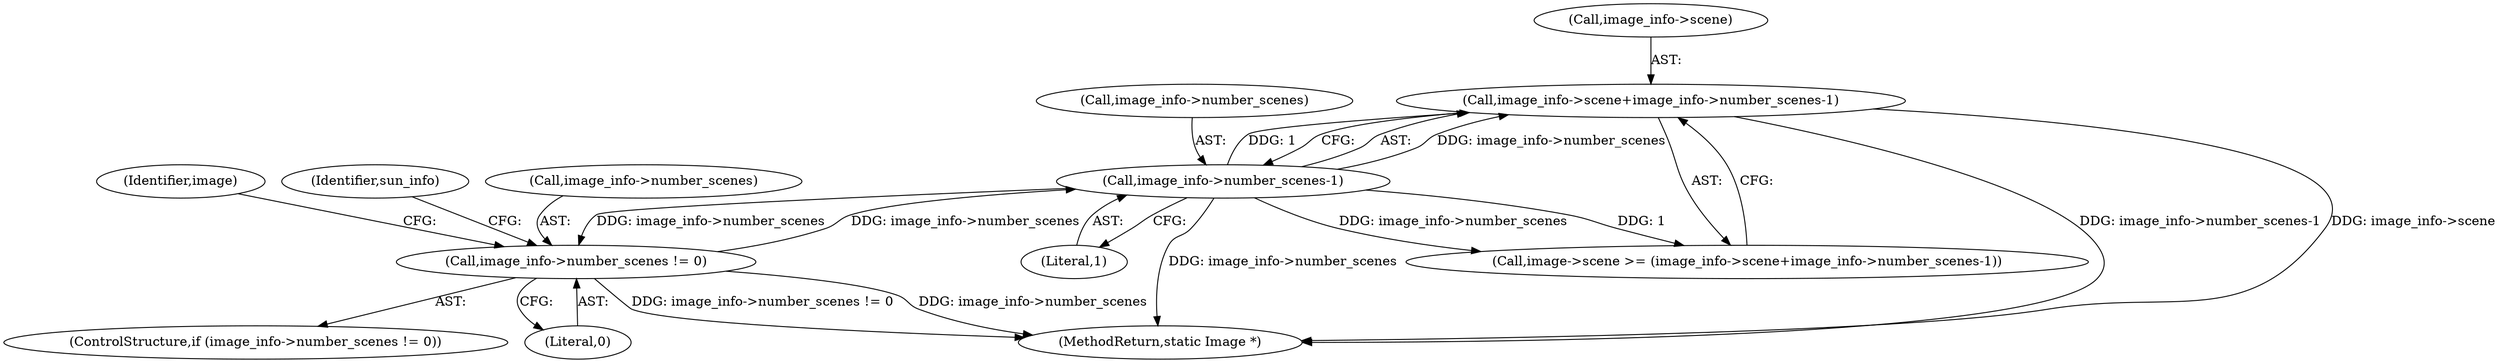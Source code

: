 digraph "0_ImageMagick_78f82d9d1c2944725a279acd573a22168dc6e22a@pointer" {
"1001654" [label="(Call,image_info->scene+image_info->number_scenes-1)"];
"1001658" [label="(Call,image_info->number_scenes-1)"];
"1001644" [label="(Call,image_info->number_scenes != 0)"];
"1001645" [label="(Call,image_info->number_scenes)"];
"1001727" [label="(MethodReturn,static Image *)"];
"1001643" [label="(ControlStructure,if (image_info->number_scenes != 0))"];
"1001644" [label="(Call,image_info->number_scenes != 0)"];
"1001658" [label="(Call,image_info->number_scenes-1)"];
"1001655" [label="(Call,image_info->scene)"];
"1001648" [label="(Literal,0)"];
"1001659" [label="(Call,image_info->number_scenes)"];
"1001662" [label="(Literal,1)"];
"1001652" [label="(Identifier,image)"];
"1001650" [label="(Call,image->scene >= (image_info->scene+image_info->number_scenes-1))"];
"1001666" [label="(Identifier,sun_info)"];
"1001654" [label="(Call,image_info->scene+image_info->number_scenes-1)"];
"1001654" -> "1001650"  [label="AST: "];
"1001654" -> "1001658"  [label="CFG: "];
"1001655" -> "1001654"  [label="AST: "];
"1001658" -> "1001654"  [label="AST: "];
"1001650" -> "1001654"  [label="CFG: "];
"1001654" -> "1001727"  [label="DDG: image_info->number_scenes-1"];
"1001654" -> "1001727"  [label="DDG: image_info->scene"];
"1001658" -> "1001654"  [label="DDG: image_info->number_scenes"];
"1001658" -> "1001654"  [label="DDG: 1"];
"1001658" -> "1001662"  [label="CFG: "];
"1001659" -> "1001658"  [label="AST: "];
"1001662" -> "1001658"  [label="AST: "];
"1001658" -> "1001727"  [label="DDG: image_info->number_scenes"];
"1001658" -> "1001644"  [label="DDG: image_info->number_scenes"];
"1001658" -> "1001650"  [label="DDG: image_info->number_scenes"];
"1001658" -> "1001650"  [label="DDG: 1"];
"1001644" -> "1001658"  [label="DDG: image_info->number_scenes"];
"1001644" -> "1001643"  [label="AST: "];
"1001644" -> "1001648"  [label="CFG: "];
"1001645" -> "1001644"  [label="AST: "];
"1001648" -> "1001644"  [label="AST: "];
"1001652" -> "1001644"  [label="CFG: "];
"1001666" -> "1001644"  [label="CFG: "];
"1001644" -> "1001727"  [label="DDG: image_info->number_scenes"];
"1001644" -> "1001727"  [label="DDG: image_info->number_scenes != 0"];
}
